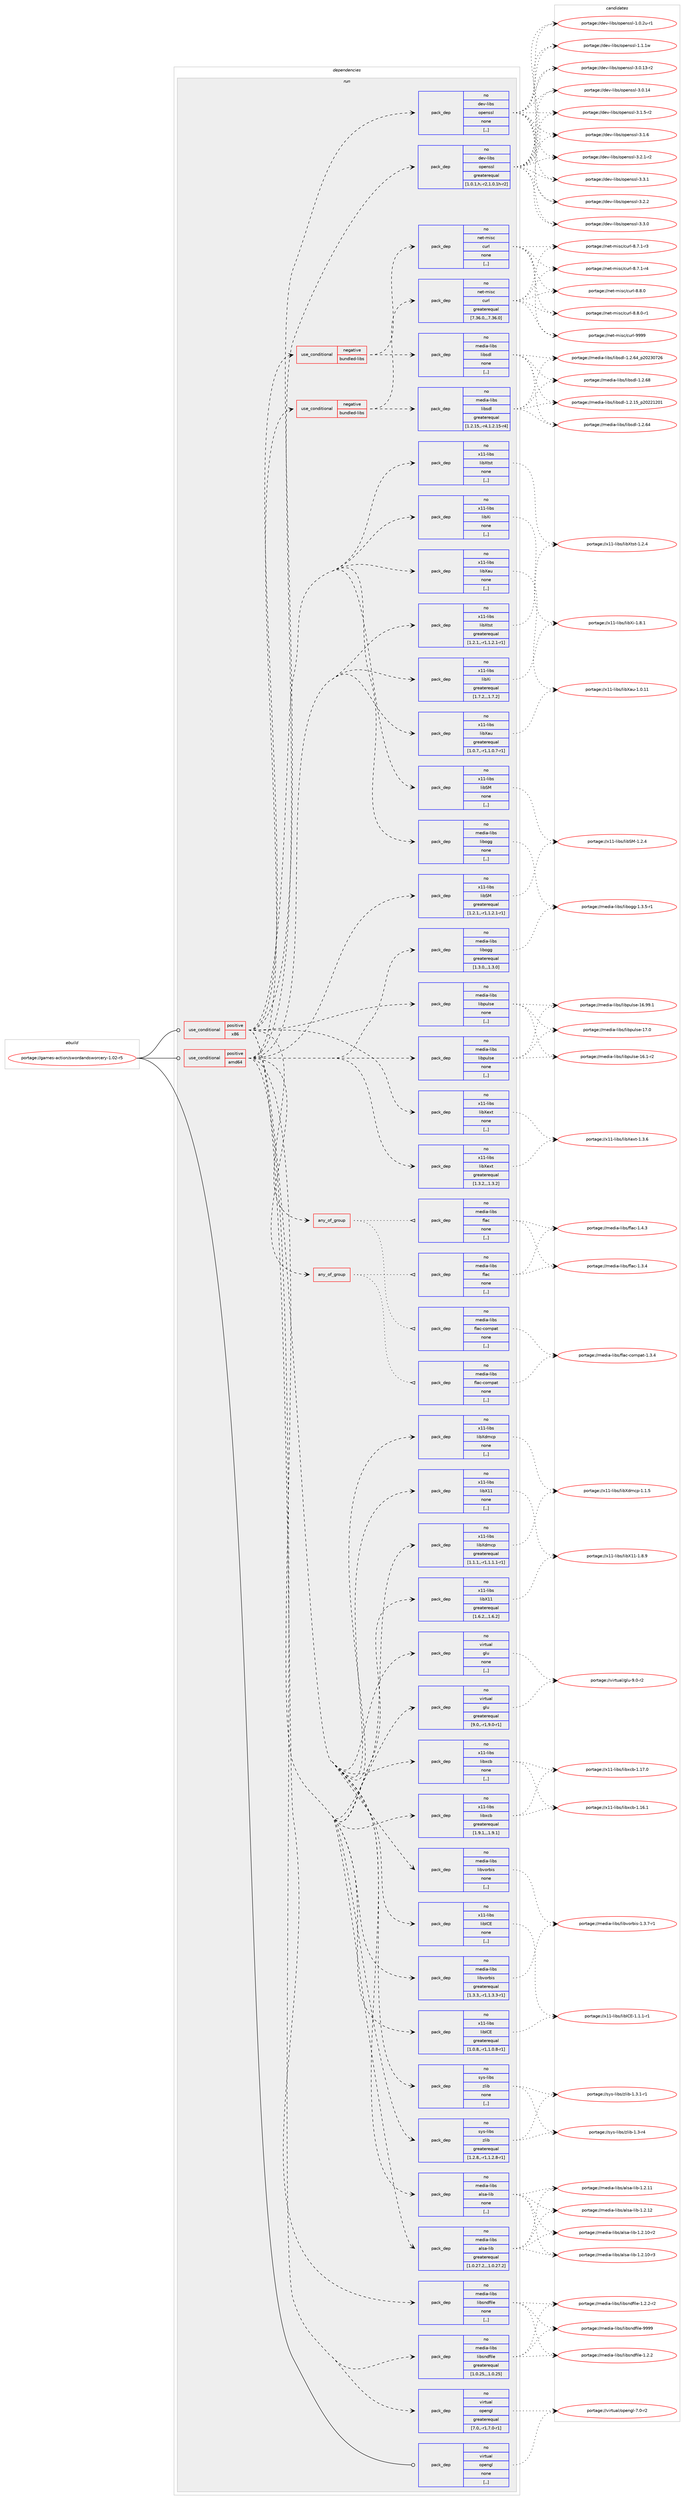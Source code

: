 digraph prolog {

# *************
# Graph options
# *************

newrank=true;
concentrate=true;
compound=true;
graph [rankdir=LR,fontname=Helvetica,fontsize=10,ranksep=1.5];#, ranksep=2.5, nodesep=0.2];
edge  [arrowhead=vee];
node  [fontname=Helvetica,fontsize=10];

# **********
# The ebuild
# **********

subgraph cluster_leftcol {
color=gray;
rank=same;
label=<<i>ebuild</i>>;
id [label="portage://games-action/swordandsworcery-1.02-r5", color=red, width=4, href="../games-action/swordandsworcery-1.02-r5.svg"];
}

# ****************
# The dependencies
# ****************

subgraph cluster_midcol {
color=gray;
label=<<i>dependencies</i>>;
subgraph cluster_compile {
fillcolor="#eeeeee";
style=filled;
label=<<i>compile</i>>;
}
subgraph cluster_compileandrun {
fillcolor="#eeeeee";
style=filled;
label=<<i>compile and run</i>>;
}
subgraph cluster_run {
fillcolor="#eeeeee";
style=filled;
label=<<i>run</i>>;
subgraph cond61431 {
dependency219790 [label=<<TABLE BORDER="0" CELLBORDER="1" CELLSPACING="0" CELLPADDING="4"><TR><TD ROWSPAN="3" CELLPADDING="10">use_conditional</TD></TR><TR><TD>positive</TD></TR><TR><TD>amd64</TD></TR></TABLE>>, shape=none, color=red];
subgraph pack156901 {
dependency219791 [label=<<TABLE BORDER="0" CELLBORDER="1" CELLSPACING="0" CELLPADDING="4" WIDTH="220"><TR><TD ROWSPAN="6" CELLPADDING="30">pack_dep</TD></TR><TR><TD WIDTH="110">no</TD></TR><TR><TD>dev-libs</TD></TR><TR><TD>openssl</TD></TR><TR><TD>greaterequal</TD></TR><TR><TD>[1.0.1,h,-r2,1.0.1h-r2]</TD></TR></TABLE>>, shape=none, color=blue];
}
dependency219790:e -> dependency219791:w [weight=20,style="dashed",arrowhead="vee"];
subgraph pack156902 {
dependency219792 [label=<<TABLE BORDER="0" CELLBORDER="1" CELLSPACING="0" CELLPADDING="4" WIDTH="220"><TR><TD ROWSPAN="6" CELLPADDING="30">pack_dep</TD></TR><TR><TD WIDTH="110">no</TD></TR><TR><TD>sys-libs</TD></TR><TR><TD>zlib</TD></TR><TR><TD>greaterequal</TD></TR><TR><TD>[1.2.8,,-r1,1.2.8-r1]</TD></TR></TABLE>>, shape=none, color=blue];
}
dependency219790:e -> dependency219792:w [weight=20,style="dashed",arrowhead="vee"];
subgraph pack156903 {
dependency219793 [label=<<TABLE BORDER="0" CELLBORDER="1" CELLSPACING="0" CELLPADDING="4" WIDTH="220"><TR><TD ROWSPAN="6" CELLPADDING="30">pack_dep</TD></TR><TR><TD WIDTH="110">no</TD></TR><TR><TD>virtual</TD></TR><TR><TD>glu</TD></TR><TR><TD>greaterequal</TD></TR><TR><TD>[9.0,,-r1,9.0-r1]</TD></TR></TABLE>>, shape=none, color=blue];
}
dependency219790:e -> dependency219793:w [weight=20,style="dashed",arrowhead="vee"];
subgraph pack156904 {
dependency219794 [label=<<TABLE BORDER="0" CELLBORDER="1" CELLSPACING="0" CELLPADDING="4" WIDTH="220"><TR><TD ROWSPAN="6" CELLPADDING="30">pack_dep</TD></TR><TR><TD WIDTH="110">no</TD></TR><TR><TD>virtual</TD></TR><TR><TD>opengl</TD></TR><TR><TD>greaterequal</TD></TR><TR><TD>[7.0,,-r1,7.0-r1]</TD></TR></TABLE>>, shape=none, color=blue];
}
dependency219790:e -> dependency219794:w [weight=20,style="dashed",arrowhead="vee"];
subgraph pack156905 {
dependency219795 [label=<<TABLE BORDER="0" CELLBORDER="1" CELLSPACING="0" CELLPADDING="4" WIDTH="220"><TR><TD ROWSPAN="6" CELLPADDING="30">pack_dep</TD></TR><TR><TD WIDTH="110">no</TD></TR><TR><TD>media-libs</TD></TR><TR><TD>alsa-lib</TD></TR><TR><TD>greaterequal</TD></TR><TR><TD>[1.0.27.2,,,1.0.27.2]</TD></TR></TABLE>>, shape=none, color=blue];
}
dependency219790:e -> dependency219795:w [weight=20,style="dashed",arrowhead="vee"];
subgraph any1306 {
dependency219796 [label=<<TABLE BORDER="0" CELLBORDER="1" CELLSPACING="0" CELLPADDING="4"><TR><TD CELLPADDING="10">any_of_group</TD></TR></TABLE>>, shape=none, color=red];subgraph pack156906 {
dependency219797 [label=<<TABLE BORDER="0" CELLBORDER="1" CELLSPACING="0" CELLPADDING="4" WIDTH="220"><TR><TD ROWSPAN="6" CELLPADDING="30">pack_dep</TD></TR><TR><TD WIDTH="110">no</TD></TR><TR><TD>media-libs</TD></TR><TR><TD>flac</TD></TR><TR><TD>none</TD></TR><TR><TD>[,,]</TD></TR></TABLE>>, shape=none, color=blue];
}
dependency219796:e -> dependency219797:w [weight=20,style="dotted",arrowhead="oinv"];
subgraph pack156907 {
dependency219798 [label=<<TABLE BORDER="0" CELLBORDER="1" CELLSPACING="0" CELLPADDING="4" WIDTH="220"><TR><TD ROWSPAN="6" CELLPADDING="30">pack_dep</TD></TR><TR><TD WIDTH="110">no</TD></TR><TR><TD>media-libs</TD></TR><TR><TD>flac-compat</TD></TR><TR><TD>none</TD></TR><TR><TD>[,,]</TD></TR></TABLE>>, shape=none, color=blue];
}
dependency219796:e -> dependency219798:w [weight=20,style="dotted",arrowhead="oinv"];
}
dependency219790:e -> dependency219796:w [weight=20,style="dashed",arrowhead="vee"];
subgraph pack156908 {
dependency219799 [label=<<TABLE BORDER="0" CELLBORDER="1" CELLSPACING="0" CELLPADDING="4" WIDTH="220"><TR><TD ROWSPAN="6" CELLPADDING="30">pack_dep</TD></TR><TR><TD WIDTH="110">no</TD></TR><TR><TD>media-libs</TD></TR><TR><TD>libogg</TD></TR><TR><TD>greaterequal</TD></TR><TR><TD>[1.3.0,,,1.3.0]</TD></TR></TABLE>>, shape=none, color=blue];
}
dependency219790:e -> dependency219799:w [weight=20,style="dashed",arrowhead="vee"];
subgraph pack156909 {
dependency219800 [label=<<TABLE BORDER="0" CELLBORDER="1" CELLSPACING="0" CELLPADDING="4" WIDTH="220"><TR><TD ROWSPAN="6" CELLPADDING="30">pack_dep</TD></TR><TR><TD WIDTH="110">no</TD></TR><TR><TD>media-libs</TD></TR><TR><TD>libpulse</TD></TR><TR><TD>none</TD></TR><TR><TD>[,,]</TD></TR></TABLE>>, shape=none, color=blue];
}
dependency219790:e -> dependency219800:w [weight=20,style="dashed",arrowhead="vee"];
subgraph pack156910 {
dependency219801 [label=<<TABLE BORDER="0" CELLBORDER="1" CELLSPACING="0" CELLPADDING="4" WIDTH="220"><TR><TD ROWSPAN="6" CELLPADDING="30">pack_dep</TD></TR><TR><TD WIDTH="110">no</TD></TR><TR><TD>media-libs</TD></TR><TR><TD>libsndfile</TD></TR><TR><TD>greaterequal</TD></TR><TR><TD>[1.0.25,,,1.0.25]</TD></TR></TABLE>>, shape=none, color=blue];
}
dependency219790:e -> dependency219801:w [weight=20,style="dashed",arrowhead="vee"];
subgraph pack156911 {
dependency219802 [label=<<TABLE BORDER="0" CELLBORDER="1" CELLSPACING="0" CELLPADDING="4" WIDTH="220"><TR><TD ROWSPAN="6" CELLPADDING="30">pack_dep</TD></TR><TR><TD WIDTH="110">no</TD></TR><TR><TD>media-libs</TD></TR><TR><TD>libvorbis</TD></TR><TR><TD>greaterequal</TD></TR><TR><TD>[1.3.3,,-r1,1.3.3-r1]</TD></TR></TABLE>>, shape=none, color=blue];
}
dependency219790:e -> dependency219802:w [weight=20,style="dashed",arrowhead="vee"];
subgraph pack156912 {
dependency219803 [label=<<TABLE BORDER="0" CELLBORDER="1" CELLSPACING="0" CELLPADDING="4" WIDTH="220"><TR><TD ROWSPAN="6" CELLPADDING="30">pack_dep</TD></TR><TR><TD WIDTH="110">no</TD></TR><TR><TD>x11-libs</TD></TR><TR><TD>libICE</TD></TR><TR><TD>greaterequal</TD></TR><TR><TD>[1.0.8,,-r1,1.0.8-r1]</TD></TR></TABLE>>, shape=none, color=blue];
}
dependency219790:e -> dependency219803:w [weight=20,style="dashed",arrowhead="vee"];
subgraph pack156913 {
dependency219804 [label=<<TABLE BORDER="0" CELLBORDER="1" CELLSPACING="0" CELLPADDING="4" WIDTH="220"><TR><TD ROWSPAN="6" CELLPADDING="30">pack_dep</TD></TR><TR><TD WIDTH="110">no</TD></TR><TR><TD>x11-libs</TD></TR><TR><TD>libSM</TD></TR><TR><TD>greaterequal</TD></TR><TR><TD>[1.2.1,,-r1,1.2.1-r1]</TD></TR></TABLE>>, shape=none, color=blue];
}
dependency219790:e -> dependency219804:w [weight=20,style="dashed",arrowhead="vee"];
subgraph pack156914 {
dependency219805 [label=<<TABLE BORDER="0" CELLBORDER="1" CELLSPACING="0" CELLPADDING="4" WIDTH="220"><TR><TD ROWSPAN="6" CELLPADDING="30">pack_dep</TD></TR><TR><TD WIDTH="110">no</TD></TR><TR><TD>x11-libs</TD></TR><TR><TD>libX11</TD></TR><TR><TD>greaterequal</TD></TR><TR><TD>[1.6.2,,,1.6.2]</TD></TR></TABLE>>, shape=none, color=blue];
}
dependency219790:e -> dependency219805:w [weight=20,style="dashed",arrowhead="vee"];
subgraph pack156915 {
dependency219806 [label=<<TABLE BORDER="0" CELLBORDER="1" CELLSPACING="0" CELLPADDING="4" WIDTH="220"><TR><TD ROWSPAN="6" CELLPADDING="30">pack_dep</TD></TR><TR><TD WIDTH="110">no</TD></TR><TR><TD>x11-libs</TD></TR><TR><TD>libXau</TD></TR><TR><TD>greaterequal</TD></TR><TR><TD>[1.0.7,,-r1,1.0.7-r1]</TD></TR></TABLE>>, shape=none, color=blue];
}
dependency219790:e -> dependency219806:w [weight=20,style="dashed",arrowhead="vee"];
subgraph pack156916 {
dependency219807 [label=<<TABLE BORDER="0" CELLBORDER="1" CELLSPACING="0" CELLPADDING="4" WIDTH="220"><TR><TD ROWSPAN="6" CELLPADDING="30">pack_dep</TD></TR><TR><TD WIDTH="110">no</TD></TR><TR><TD>x11-libs</TD></TR><TR><TD>libxcb</TD></TR><TR><TD>greaterequal</TD></TR><TR><TD>[1.9.1,,,1.9.1]</TD></TR></TABLE>>, shape=none, color=blue];
}
dependency219790:e -> dependency219807:w [weight=20,style="dashed",arrowhead="vee"];
subgraph pack156917 {
dependency219808 [label=<<TABLE BORDER="0" CELLBORDER="1" CELLSPACING="0" CELLPADDING="4" WIDTH="220"><TR><TD ROWSPAN="6" CELLPADDING="30">pack_dep</TD></TR><TR><TD WIDTH="110">no</TD></TR><TR><TD>x11-libs</TD></TR><TR><TD>libXdmcp</TD></TR><TR><TD>greaterequal</TD></TR><TR><TD>[1.1.1,,-r1,1.1.1-r1]</TD></TR></TABLE>>, shape=none, color=blue];
}
dependency219790:e -> dependency219808:w [weight=20,style="dashed",arrowhead="vee"];
subgraph pack156918 {
dependency219809 [label=<<TABLE BORDER="0" CELLBORDER="1" CELLSPACING="0" CELLPADDING="4" WIDTH="220"><TR><TD ROWSPAN="6" CELLPADDING="30">pack_dep</TD></TR><TR><TD WIDTH="110">no</TD></TR><TR><TD>x11-libs</TD></TR><TR><TD>libXext</TD></TR><TR><TD>greaterequal</TD></TR><TR><TD>[1.3.2,,,1.3.2]</TD></TR></TABLE>>, shape=none, color=blue];
}
dependency219790:e -> dependency219809:w [weight=20,style="dashed",arrowhead="vee"];
subgraph pack156919 {
dependency219810 [label=<<TABLE BORDER="0" CELLBORDER="1" CELLSPACING="0" CELLPADDING="4" WIDTH="220"><TR><TD ROWSPAN="6" CELLPADDING="30">pack_dep</TD></TR><TR><TD WIDTH="110">no</TD></TR><TR><TD>x11-libs</TD></TR><TR><TD>libXi</TD></TR><TR><TD>greaterequal</TD></TR><TR><TD>[1.7.2,,,1.7.2]</TD></TR></TABLE>>, shape=none, color=blue];
}
dependency219790:e -> dependency219810:w [weight=20,style="dashed",arrowhead="vee"];
subgraph pack156920 {
dependency219811 [label=<<TABLE BORDER="0" CELLBORDER="1" CELLSPACING="0" CELLPADDING="4" WIDTH="220"><TR><TD ROWSPAN="6" CELLPADDING="30">pack_dep</TD></TR><TR><TD WIDTH="110">no</TD></TR><TR><TD>x11-libs</TD></TR><TR><TD>libXtst</TD></TR><TR><TD>greaterequal</TD></TR><TR><TD>[1.2.1,,-r1,1.2.1-r1]</TD></TR></TABLE>>, shape=none, color=blue];
}
dependency219790:e -> dependency219811:w [weight=20,style="dashed",arrowhead="vee"];
subgraph cond61432 {
dependency219812 [label=<<TABLE BORDER="0" CELLBORDER="1" CELLSPACING="0" CELLPADDING="4"><TR><TD ROWSPAN="3" CELLPADDING="10">use_conditional</TD></TR><TR><TD>negative</TD></TR><TR><TD>bundled-libs</TD></TR></TABLE>>, shape=none, color=red];
subgraph pack156921 {
dependency219813 [label=<<TABLE BORDER="0" CELLBORDER="1" CELLSPACING="0" CELLPADDING="4" WIDTH="220"><TR><TD ROWSPAN="6" CELLPADDING="30">pack_dep</TD></TR><TR><TD WIDTH="110">no</TD></TR><TR><TD>media-libs</TD></TR><TR><TD>libsdl</TD></TR><TR><TD>greaterequal</TD></TR><TR><TD>[1.2.15,,-r4,1.2.15-r4]</TD></TR></TABLE>>, shape=none, color=blue];
}
dependency219812:e -> dependency219813:w [weight=20,style="dashed",arrowhead="vee"];
subgraph pack156922 {
dependency219814 [label=<<TABLE BORDER="0" CELLBORDER="1" CELLSPACING="0" CELLPADDING="4" WIDTH="220"><TR><TD ROWSPAN="6" CELLPADDING="30">pack_dep</TD></TR><TR><TD WIDTH="110">no</TD></TR><TR><TD>net-misc</TD></TR><TR><TD>curl</TD></TR><TR><TD>greaterequal</TD></TR><TR><TD>[7.36.0,,,7.36.0]</TD></TR></TABLE>>, shape=none, color=blue];
}
dependency219812:e -> dependency219814:w [weight=20,style="dashed",arrowhead="vee"];
}
dependency219790:e -> dependency219812:w [weight=20,style="dashed",arrowhead="vee"];
}
id:e -> dependency219790:w [weight=20,style="solid",arrowhead="odot"];
subgraph cond61433 {
dependency219815 [label=<<TABLE BORDER="0" CELLBORDER="1" CELLSPACING="0" CELLPADDING="4"><TR><TD ROWSPAN="3" CELLPADDING="10">use_conditional</TD></TR><TR><TD>positive</TD></TR><TR><TD>x86</TD></TR></TABLE>>, shape=none, color=red];
subgraph pack156923 {
dependency219816 [label=<<TABLE BORDER="0" CELLBORDER="1" CELLSPACING="0" CELLPADDING="4" WIDTH="220"><TR><TD ROWSPAN="6" CELLPADDING="30">pack_dep</TD></TR><TR><TD WIDTH="110">no</TD></TR><TR><TD>dev-libs</TD></TR><TR><TD>openssl</TD></TR><TR><TD>none</TD></TR><TR><TD>[,,]</TD></TR></TABLE>>, shape=none, color=blue];
}
dependency219815:e -> dependency219816:w [weight=20,style="dashed",arrowhead="vee"];
subgraph pack156924 {
dependency219817 [label=<<TABLE BORDER="0" CELLBORDER="1" CELLSPACING="0" CELLPADDING="4" WIDTH="220"><TR><TD ROWSPAN="6" CELLPADDING="30">pack_dep</TD></TR><TR><TD WIDTH="110">no</TD></TR><TR><TD>media-libs</TD></TR><TR><TD>alsa-lib</TD></TR><TR><TD>none</TD></TR><TR><TD>[,,]</TD></TR></TABLE>>, shape=none, color=blue];
}
dependency219815:e -> dependency219817:w [weight=20,style="dashed",arrowhead="vee"];
subgraph any1307 {
dependency219818 [label=<<TABLE BORDER="0" CELLBORDER="1" CELLSPACING="0" CELLPADDING="4"><TR><TD CELLPADDING="10">any_of_group</TD></TR></TABLE>>, shape=none, color=red];subgraph pack156925 {
dependency219819 [label=<<TABLE BORDER="0" CELLBORDER="1" CELLSPACING="0" CELLPADDING="4" WIDTH="220"><TR><TD ROWSPAN="6" CELLPADDING="30">pack_dep</TD></TR><TR><TD WIDTH="110">no</TD></TR><TR><TD>media-libs</TD></TR><TR><TD>flac</TD></TR><TR><TD>none</TD></TR><TR><TD>[,,]</TD></TR></TABLE>>, shape=none, color=blue];
}
dependency219818:e -> dependency219819:w [weight=20,style="dotted",arrowhead="oinv"];
subgraph pack156926 {
dependency219820 [label=<<TABLE BORDER="0" CELLBORDER="1" CELLSPACING="0" CELLPADDING="4" WIDTH="220"><TR><TD ROWSPAN="6" CELLPADDING="30">pack_dep</TD></TR><TR><TD WIDTH="110">no</TD></TR><TR><TD>media-libs</TD></TR><TR><TD>flac-compat</TD></TR><TR><TD>none</TD></TR><TR><TD>[,,]</TD></TR></TABLE>>, shape=none, color=blue];
}
dependency219818:e -> dependency219820:w [weight=20,style="dotted",arrowhead="oinv"];
}
dependency219815:e -> dependency219818:w [weight=20,style="dashed",arrowhead="vee"];
subgraph pack156927 {
dependency219821 [label=<<TABLE BORDER="0" CELLBORDER="1" CELLSPACING="0" CELLPADDING="4" WIDTH="220"><TR><TD ROWSPAN="6" CELLPADDING="30">pack_dep</TD></TR><TR><TD WIDTH="110">no</TD></TR><TR><TD>media-libs</TD></TR><TR><TD>libogg</TD></TR><TR><TD>none</TD></TR><TR><TD>[,,]</TD></TR></TABLE>>, shape=none, color=blue];
}
dependency219815:e -> dependency219821:w [weight=20,style="dashed",arrowhead="vee"];
subgraph pack156928 {
dependency219822 [label=<<TABLE BORDER="0" CELLBORDER="1" CELLSPACING="0" CELLPADDING="4" WIDTH="220"><TR><TD ROWSPAN="6" CELLPADDING="30">pack_dep</TD></TR><TR><TD WIDTH="110">no</TD></TR><TR><TD>media-libs</TD></TR><TR><TD>libpulse</TD></TR><TR><TD>none</TD></TR><TR><TD>[,,]</TD></TR></TABLE>>, shape=none, color=blue];
}
dependency219815:e -> dependency219822:w [weight=20,style="dashed",arrowhead="vee"];
subgraph pack156929 {
dependency219823 [label=<<TABLE BORDER="0" CELLBORDER="1" CELLSPACING="0" CELLPADDING="4" WIDTH="220"><TR><TD ROWSPAN="6" CELLPADDING="30">pack_dep</TD></TR><TR><TD WIDTH="110">no</TD></TR><TR><TD>media-libs</TD></TR><TR><TD>libsndfile</TD></TR><TR><TD>none</TD></TR><TR><TD>[,,]</TD></TR></TABLE>>, shape=none, color=blue];
}
dependency219815:e -> dependency219823:w [weight=20,style="dashed",arrowhead="vee"];
subgraph pack156930 {
dependency219824 [label=<<TABLE BORDER="0" CELLBORDER="1" CELLSPACING="0" CELLPADDING="4" WIDTH="220"><TR><TD ROWSPAN="6" CELLPADDING="30">pack_dep</TD></TR><TR><TD WIDTH="110">no</TD></TR><TR><TD>media-libs</TD></TR><TR><TD>libvorbis</TD></TR><TR><TD>none</TD></TR><TR><TD>[,,]</TD></TR></TABLE>>, shape=none, color=blue];
}
dependency219815:e -> dependency219824:w [weight=20,style="dashed",arrowhead="vee"];
subgraph pack156931 {
dependency219825 [label=<<TABLE BORDER="0" CELLBORDER="1" CELLSPACING="0" CELLPADDING="4" WIDTH="220"><TR><TD ROWSPAN="6" CELLPADDING="30">pack_dep</TD></TR><TR><TD WIDTH="110">no</TD></TR><TR><TD>sys-libs</TD></TR><TR><TD>zlib</TD></TR><TR><TD>none</TD></TR><TR><TD>[,,]</TD></TR></TABLE>>, shape=none, color=blue];
}
dependency219815:e -> dependency219825:w [weight=20,style="dashed",arrowhead="vee"];
subgraph pack156932 {
dependency219826 [label=<<TABLE BORDER="0" CELLBORDER="1" CELLSPACING="0" CELLPADDING="4" WIDTH="220"><TR><TD ROWSPAN="6" CELLPADDING="30">pack_dep</TD></TR><TR><TD WIDTH="110">no</TD></TR><TR><TD>virtual</TD></TR><TR><TD>glu</TD></TR><TR><TD>none</TD></TR><TR><TD>[,,]</TD></TR></TABLE>>, shape=none, color=blue];
}
dependency219815:e -> dependency219826:w [weight=20,style="dashed",arrowhead="vee"];
subgraph pack156933 {
dependency219827 [label=<<TABLE BORDER="0" CELLBORDER="1" CELLSPACING="0" CELLPADDING="4" WIDTH="220"><TR><TD ROWSPAN="6" CELLPADDING="30">pack_dep</TD></TR><TR><TD WIDTH="110">no</TD></TR><TR><TD>x11-libs</TD></TR><TR><TD>libICE</TD></TR><TR><TD>none</TD></TR><TR><TD>[,,]</TD></TR></TABLE>>, shape=none, color=blue];
}
dependency219815:e -> dependency219827:w [weight=20,style="dashed",arrowhead="vee"];
subgraph pack156934 {
dependency219828 [label=<<TABLE BORDER="0" CELLBORDER="1" CELLSPACING="0" CELLPADDING="4" WIDTH="220"><TR><TD ROWSPAN="6" CELLPADDING="30">pack_dep</TD></TR><TR><TD WIDTH="110">no</TD></TR><TR><TD>x11-libs</TD></TR><TR><TD>libSM</TD></TR><TR><TD>none</TD></TR><TR><TD>[,,]</TD></TR></TABLE>>, shape=none, color=blue];
}
dependency219815:e -> dependency219828:w [weight=20,style="dashed",arrowhead="vee"];
subgraph pack156935 {
dependency219829 [label=<<TABLE BORDER="0" CELLBORDER="1" CELLSPACING="0" CELLPADDING="4" WIDTH="220"><TR><TD ROWSPAN="6" CELLPADDING="30">pack_dep</TD></TR><TR><TD WIDTH="110">no</TD></TR><TR><TD>x11-libs</TD></TR><TR><TD>libX11</TD></TR><TR><TD>none</TD></TR><TR><TD>[,,]</TD></TR></TABLE>>, shape=none, color=blue];
}
dependency219815:e -> dependency219829:w [weight=20,style="dashed",arrowhead="vee"];
subgraph pack156936 {
dependency219830 [label=<<TABLE BORDER="0" CELLBORDER="1" CELLSPACING="0" CELLPADDING="4" WIDTH="220"><TR><TD ROWSPAN="6" CELLPADDING="30">pack_dep</TD></TR><TR><TD WIDTH="110">no</TD></TR><TR><TD>x11-libs</TD></TR><TR><TD>libXau</TD></TR><TR><TD>none</TD></TR><TR><TD>[,,]</TD></TR></TABLE>>, shape=none, color=blue];
}
dependency219815:e -> dependency219830:w [weight=20,style="dashed",arrowhead="vee"];
subgraph pack156937 {
dependency219831 [label=<<TABLE BORDER="0" CELLBORDER="1" CELLSPACING="0" CELLPADDING="4" WIDTH="220"><TR><TD ROWSPAN="6" CELLPADDING="30">pack_dep</TD></TR><TR><TD WIDTH="110">no</TD></TR><TR><TD>x11-libs</TD></TR><TR><TD>libxcb</TD></TR><TR><TD>none</TD></TR><TR><TD>[,,]</TD></TR></TABLE>>, shape=none, color=blue];
}
dependency219815:e -> dependency219831:w [weight=20,style="dashed",arrowhead="vee"];
subgraph pack156938 {
dependency219832 [label=<<TABLE BORDER="0" CELLBORDER="1" CELLSPACING="0" CELLPADDING="4" WIDTH="220"><TR><TD ROWSPAN="6" CELLPADDING="30">pack_dep</TD></TR><TR><TD WIDTH="110">no</TD></TR><TR><TD>x11-libs</TD></TR><TR><TD>libXdmcp</TD></TR><TR><TD>none</TD></TR><TR><TD>[,,]</TD></TR></TABLE>>, shape=none, color=blue];
}
dependency219815:e -> dependency219832:w [weight=20,style="dashed",arrowhead="vee"];
subgraph pack156939 {
dependency219833 [label=<<TABLE BORDER="0" CELLBORDER="1" CELLSPACING="0" CELLPADDING="4" WIDTH="220"><TR><TD ROWSPAN="6" CELLPADDING="30">pack_dep</TD></TR><TR><TD WIDTH="110">no</TD></TR><TR><TD>x11-libs</TD></TR><TR><TD>libXext</TD></TR><TR><TD>none</TD></TR><TR><TD>[,,]</TD></TR></TABLE>>, shape=none, color=blue];
}
dependency219815:e -> dependency219833:w [weight=20,style="dashed",arrowhead="vee"];
subgraph pack156940 {
dependency219834 [label=<<TABLE BORDER="0" CELLBORDER="1" CELLSPACING="0" CELLPADDING="4" WIDTH="220"><TR><TD ROWSPAN="6" CELLPADDING="30">pack_dep</TD></TR><TR><TD WIDTH="110">no</TD></TR><TR><TD>x11-libs</TD></TR><TR><TD>libXi</TD></TR><TR><TD>none</TD></TR><TR><TD>[,,]</TD></TR></TABLE>>, shape=none, color=blue];
}
dependency219815:e -> dependency219834:w [weight=20,style="dashed",arrowhead="vee"];
subgraph pack156941 {
dependency219835 [label=<<TABLE BORDER="0" CELLBORDER="1" CELLSPACING="0" CELLPADDING="4" WIDTH="220"><TR><TD ROWSPAN="6" CELLPADDING="30">pack_dep</TD></TR><TR><TD WIDTH="110">no</TD></TR><TR><TD>x11-libs</TD></TR><TR><TD>libXtst</TD></TR><TR><TD>none</TD></TR><TR><TD>[,,]</TD></TR></TABLE>>, shape=none, color=blue];
}
dependency219815:e -> dependency219835:w [weight=20,style="dashed",arrowhead="vee"];
subgraph cond61434 {
dependency219836 [label=<<TABLE BORDER="0" CELLBORDER="1" CELLSPACING="0" CELLPADDING="4"><TR><TD ROWSPAN="3" CELLPADDING="10">use_conditional</TD></TR><TR><TD>negative</TD></TR><TR><TD>bundled-libs</TD></TR></TABLE>>, shape=none, color=red];
subgraph pack156942 {
dependency219837 [label=<<TABLE BORDER="0" CELLBORDER="1" CELLSPACING="0" CELLPADDING="4" WIDTH="220"><TR><TD ROWSPAN="6" CELLPADDING="30">pack_dep</TD></TR><TR><TD WIDTH="110">no</TD></TR><TR><TD>media-libs</TD></TR><TR><TD>libsdl</TD></TR><TR><TD>none</TD></TR><TR><TD>[,,]</TD></TR></TABLE>>, shape=none, color=blue];
}
dependency219836:e -> dependency219837:w [weight=20,style="dashed",arrowhead="vee"];
subgraph pack156943 {
dependency219838 [label=<<TABLE BORDER="0" CELLBORDER="1" CELLSPACING="0" CELLPADDING="4" WIDTH="220"><TR><TD ROWSPAN="6" CELLPADDING="30">pack_dep</TD></TR><TR><TD WIDTH="110">no</TD></TR><TR><TD>net-misc</TD></TR><TR><TD>curl</TD></TR><TR><TD>none</TD></TR><TR><TD>[,,]</TD></TR></TABLE>>, shape=none, color=blue];
}
dependency219836:e -> dependency219838:w [weight=20,style="dashed",arrowhead="vee"];
}
dependency219815:e -> dependency219836:w [weight=20,style="dashed",arrowhead="vee"];
}
id:e -> dependency219815:w [weight=20,style="solid",arrowhead="odot"];
subgraph pack156944 {
dependency219839 [label=<<TABLE BORDER="0" CELLBORDER="1" CELLSPACING="0" CELLPADDING="4" WIDTH="220"><TR><TD ROWSPAN="6" CELLPADDING="30">pack_dep</TD></TR><TR><TD WIDTH="110">no</TD></TR><TR><TD>virtual</TD></TR><TR><TD>opengl</TD></TR><TR><TD>none</TD></TR><TR><TD>[,,]</TD></TR></TABLE>>, shape=none, color=blue];
}
id:e -> dependency219839:w [weight=20,style="solid",arrowhead="odot"];
}
}

# **************
# The candidates
# **************

subgraph cluster_choices {
rank=same;
color=gray;
label=<<i>candidates</i>>;

subgraph choice156901 {
color=black;
nodesep=1;
choice1001011184510810598115471111121011101151151084549464846501174511449 [label="portage://dev-libs/openssl-1.0.2u-r1", color=red, width=4,href="../dev-libs/openssl-1.0.2u-r1.svg"];
choice100101118451081059811547111112101110115115108454946494649119 [label="portage://dev-libs/openssl-1.1.1w", color=red, width=4,href="../dev-libs/openssl-1.1.1w.svg"];
choice100101118451081059811547111112101110115115108455146484649514511450 [label="portage://dev-libs/openssl-3.0.13-r2", color=red, width=4,href="../dev-libs/openssl-3.0.13-r2.svg"];
choice10010111845108105981154711111210111011511510845514648464952 [label="portage://dev-libs/openssl-3.0.14", color=red, width=4,href="../dev-libs/openssl-3.0.14.svg"];
choice1001011184510810598115471111121011101151151084551464946534511450 [label="portage://dev-libs/openssl-3.1.5-r2", color=red, width=4,href="../dev-libs/openssl-3.1.5-r2.svg"];
choice100101118451081059811547111112101110115115108455146494654 [label="portage://dev-libs/openssl-3.1.6", color=red, width=4,href="../dev-libs/openssl-3.1.6.svg"];
choice1001011184510810598115471111121011101151151084551465046494511450 [label="portage://dev-libs/openssl-3.2.1-r2", color=red, width=4,href="../dev-libs/openssl-3.2.1-r2.svg"];
choice100101118451081059811547111112101110115115108455146504650 [label="portage://dev-libs/openssl-3.2.2", color=red, width=4,href="../dev-libs/openssl-3.2.2.svg"];
choice100101118451081059811547111112101110115115108455146514648 [label="portage://dev-libs/openssl-3.3.0", color=red, width=4,href="../dev-libs/openssl-3.3.0.svg"];
choice100101118451081059811547111112101110115115108455146514649 [label="portage://dev-libs/openssl-3.3.1", color=red, width=4,href="../dev-libs/openssl-3.3.1.svg"];
dependency219791:e -> choice1001011184510810598115471111121011101151151084549464846501174511449:w [style=dotted,weight="100"];
dependency219791:e -> choice100101118451081059811547111112101110115115108454946494649119:w [style=dotted,weight="100"];
dependency219791:e -> choice100101118451081059811547111112101110115115108455146484649514511450:w [style=dotted,weight="100"];
dependency219791:e -> choice10010111845108105981154711111210111011511510845514648464952:w [style=dotted,weight="100"];
dependency219791:e -> choice1001011184510810598115471111121011101151151084551464946534511450:w [style=dotted,weight="100"];
dependency219791:e -> choice100101118451081059811547111112101110115115108455146494654:w [style=dotted,weight="100"];
dependency219791:e -> choice1001011184510810598115471111121011101151151084551465046494511450:w [style=dotted,weight="100"];
dependency219791:e -> choice100101118451081059811547111112101110115115108455146504650:w [style=dotted,weight="100"];
dependency219791:e -> choice100101118451081059811547111112101110115115108455146514648:w [style=dotted,weight="100"];
dependency219791:e -> choice100101118451081059811547111112101110115115108455146514649:w [style=dotted,weight="100"];
}
subgraph choice156902 {
color=black;
nodesep=1;
choice11512111545108105981154712210810598454946514511452 [label="portage://sys-libs/zlib-1.3-r4", color=red, width=4,href="../sys-libs/zlib-1.3-r4.svg"];
choice115121115451081059811547122108105984549465146494511449 [label="portage://sys-libs/zlib-1.3.1-r1", color=red, width=4,href="../sys-libs/zlib-1.3.1-r1.svg"];
dependency219792:e -> choice11512111545108105981154712210810598454946514511452:w [style=dotted,weight="100"];
dependency219792:e -> choice115121115451081059811547122108105984549465146494511449:w [style=dotted,weight="100"];
}
subgraph choice156903 {
color=black;
nodesep=1;
choice1181051141161179710847103108117455746484511450 [label="portage://virtual/glu-9.0-r2", color=red, width=4,href="../virtual/glu-9.0-r2.svg"];
dependency219793:e -> choice1181051141161179710847103108117455746484511450:w [style=dotted,weight="100"];
}
subgraph choice156904 {
color=black;
nodesep=1;
choice1181051141161179710847111112101110103108455546484511450 [label="portage://virtual/opengl-7.0-r2", color=red, width=4,href="../virtual/opengl-7.0-r2.svg"];
dependency219794:e -> choice1181051141161179710847111112101110103108455546484511450:w [style=dotted,weight="100"];
}
subgraph choice156905 {
color=black;
nodesep=1;
choice1091011001059745108105981154797108115974510810598454946504649484511450 [label="portage://media-libs/alsa-lib-1.2.10-r2", color=red, width=4,href="../media-libs/alsa-lib-1.2.10-r2.svg"];
choice1091011001059745108105981154797108115974510810598454946504649484511451 [label="portage://media-libs/alsa-lib-1.2.10-r3", color=red, width=4,href="../media-libs/alsa-lib-1.2.10-r3.svg"];
choice109101100105974510810598115479710811597451081059845494650464949 [label="portage://media-libs/alsa-lib-1.2.11", color=red, width=4,href="../media-libs/alsa-lib-1.2.11.svg"];
choice109101100105974510810598115479710811597451081059845494650464950 [label="portage://media-libs/alsa-lib-1.2.12", color=red, width=4,href="../media-libs/alsa-lib-1.2.12.svg"];
dependency219795:e -> choice1091011001059745108105981154797108115974510810598454946504649484511450:w [style=dotted,weight="100"];
dependency219795:e -> choice1091011001059745108105981154797108115974510810598454946504649484511451:w [style=dotted,weight="100"];
dependency219795:e -> choice109101100105974510810598115479710811597451081059845494650464949:w [style=dotted,weight="100"];
dependency219795:e -> choice109101100105974510810598115479710811597451081059845494650464950:w [style=dotted,weight="100"];
}
subgraph choice156906 {
color=black;
nodesep=1;
choice109101100105974510810598115471021089799454946514652 [label="portage://media-libs/flac-1.3.4", color=red, width=4,href="../media-libs/flac-1.3.4.svg"];
choice109101100105974510810598115471021089799454946524651 [label="portage://media-libs/flac-1.4.3", color=red, width=4,href="../media-libs/flac-1.4.3.svg"];
dependency219797:e -> choice109101100105974510810598115471021089799454946514652:w [style=dotted,weight="100"];
dependency219797:e -> choice109101100105974510810598115471021089799454946524651:w [style=dotted,weight="100"];
}
subgraph choice156907 {
color=black;
nodesep=1;
choice109101100105974510810598115471021089799459911110911297116454946514652 [label="portage://media-libs/flac-compat-1.3.4", color=red, width=4,href="../media-libs/flac-compat-1.3.4.svg"];
dependency219798:e -> choice109101100105974510810598115471021089799459911110911297116454946514652:w [style=dotted,weight="100"];
}
subgraph choice156908 {
color=black;
nodesep=1;
choice10910110010597451081059811547108105981111031034549465146534511449 [label="portage://media-libs/libogg-1.3.5-r1", color=red, width=4,href="../media-libs/libogg-1.3.5-r1.svg"];
dependency219799:e -> choice10910110010597451081059811547108105981111031034549465146534511449:w [style=dotted,weight="100"];
}
subgraph choice156909 {
color=black;
nodesep=1;
choice109101100105974510810598115471081059811211710811510145495446494511450 [label="portage://media-libs/libpulse-16.1-r2", color=red, width=4,href="../media-libs/libpulse-16.1-r2.svg"];
choice10910110010597451081059811547108105981121171081151014549544657574649 [label="portage://media-libs/libpulse-16.99.1", color=red, width=4,href="../media-libs/libpulse-16.99.1.svg"];
choice10910110010597451081059811547108105981121171081151014549554648 [label="portage://media-libs/libpulse-17.0", color=red, width=4,href="../media-libs/libpulse-17.0.svg"];
dependency219800:e -> choice109101100105974510810598115471081059811211710811510145495446494511450:w [style=dotted,weight="100"];
dependency219800:e -> choice10910110010597451081059811547108105981121171081151014549544657574649:w [style=dotted,weight="100"];
dependency219800:e -> choice10910110010597451081059811547108105981121171081151014549554648:w [style=dotted,weight="100"];
}
subgraph choice156910 {
color=black;
nodesep=1;
choice1091011001059745108105981154710810598115110100102105108101454946504650 [label="portage://media-libs/libsndfile-1.2.2", color=red, width=4,href="../media-libs/libsndfile-1.2.2.svg"];
choice10910110010597451081059811547108105981151101001021051081014549465046504511450 [label="portage://media-libs/libsndfile-1.2.2-r2", color=red, width=4,href="../media-libs/libsndfile-1.2.2-r2.svg"];
choice10910110010597451081059811547108105981151101001021051081014557575757 [label="portage://media-libs/libsndfile-9999", color=red, width=4,href="../media-libs/libsndfile-9999.svg"];
dependency219801:e -> choice1091011001059745108105981154710810598115110100102105108101454946504650:w [style=dotted,weight="100"];
dependency219801:e -> choice10910110010597451081059811547108105981151101001021051081014549465046504511450:w [style=dotted,weight="100"];
dependency219801:e -> choice10910110010597451081059811547108105981151101001021051081014557575757:w [style=dotted,weight="100"];
}
subgraph choice156911 {
color=black;
nodesep=1;
choice1091011001059745108105981154710810598118111114981051154549465146554511449 [label="portage://media-libs/libvorbis-1.3.7-r1", color=red, width=4,href="../media-libs/libvorbis-1.3.7-r1.svg"];
dependency219802:e -> choice1091011001059745108105981154710810598118111114981051154549465146554511449:w [style=dotted,weight="100"];
}
subgraph choice156912 {
color=black;
nodesep=1;
choice1204949451081059811547108105987367694549464946494511449 [label="portage://x11-libs/libICE-1.1.1-r1", color=red, width=4,href="../x11-libs/libICE-1.1.1-r1.svg"];
dependency219803:e -> choice1204949451081059811547108105987367694549464946494511449:w [style=dotted,weight="100"];
}
subgraph choice156913 {
color=black;
nodesep=1;
choice1204949451081059811547108105988377454946504652 [label="portage://x11-libs/libSM-1.2.4", color=red, width=4,href="../x11-libs/libSM-1.2.4.svg"];
dependency219804:e -> choice1204949451081059811547108105988377454946504652:w [style=dotted,weight="100"];
}
subgraph choice156914 {
color=black;
nodesep=1;
choice120494945108105981154710810598884949454946564657 [label="portage://x11-libs/libX11-1.8.9", color=red, width=4,href="../x11-libs/libX11-1.8.9.svg"];
dependency219805:e -> choice120494945108105981154710810598884949454946564657:w [style=dotted,weight="100"];
}
subgraph choice156915 {
color=black;
nodesep=1;
choice120494945108105981154710810598889711745494648464949 [label="portage://x11-libs/libXau-1.0.11", color=red, width=4,href="../x11-libs/libXau-1.0.11.svg"];
dependency219806:e -> choice120494945108105981154710810598889711745494648464949:w [style=dotted,weight="100"];
}
subgraph choice156916 {
color=black;
nodesep=1;
choice120494945108105981154710810598120999845494649544649 [label="portage://x11-libs/libxcb-1.16.1", color=red, width=4,href="../x11-libs/libxcb-1.16.1.svg"];
choice120494945108105981154710810598120999845494649554648 [label="portage://x11-libs/libxcb-1.17.0", color=red, width=4,href="../x11-libs/libxcb-1.17.0.svg"];
dependency219807:e -> choice120494945108105981154710810598120999845494649544649:w [style=dotted,weight="100"];
dependency219807:e -> choice120494945108105981154710810598120999845494649554648:w [style=dotted,weight="100"];
}
subgraph choice156917 {
color=black;
nodesep=1;
choice1204949451081059811547108105988810010999112454946494653 [label="portage://x11-libs/libXdmcp-1.1.5", color=red, width=4,href="../x11-libs/libXdmcp-1.1.5.svg"];
dependency219808:e -> choice1204949451081059811547108105988810010999112454946494653:w [style=dotted,weight="100"];
}
subgraph choice156918 {
color=black;
nodesep=1;
choice12049494510810598115471081059888101120116454946514654 [label="portage://x11-libs/libXext-1.3.6", color=red, width=4,href="../x11-libs/libXext-1.3.6.svg"];
dependency219809:e -> choice12049494510810598115471081059888101120116454946514654:w [style=dotted,weight="100"];
}
subgraph choice156919 {
color=black;
nodesep=1;
choice12049494510810598115471081059888105454946564649 [label="portage://x11-libs/libXi-1.8.1", color=red, width=4,href="../x11-libs/libXi-1.8.1.svg"];
dependency219810:e -> choice12049494510810598115471081059888105454946564649:w [style=dotted,weight="100"];
}
subgraph choice156920 {
color=black;
nodesep=1;
choice12049494510810598115471081059888116115116454946504652 [label="portage://x11-libs/libXtst-1.2.4", color=red, width=4,href="../x11-libs/libXtst-1.2.4.svg"];
dependency219811:e -> choice12049494510810598115471081059888116115116454946504652:w [style=dotted,weight="100"];
}
subgraph choice156921 {
color=black;
nodesep=1;
choice109101100105974510810598115471081059811510010845494650464953951125048505049504849 [label="portage://media-libs/libsdl-1.2.15_p20221201", color=red, width=4,href="../media-libs/libsdl-1.2.15_p20221201.svg"];
choice109101100105974510810598115471081059811510010845494650465452 [label="portage://media-libs/libsdl-1.2.64", color=red, width=4,href="../media-libs/libsdl-1.2.64.svg"];
choice109101100105974510810598115471081059811510010845494650465452951125048505148555054 [label="portage://media-libs/libsdl-1.2.64_p20230726", color=red, width=4,href="../media-libs/libsdl-1.2.64_p20230726.svg"];
choice109101100105974510810598115471081059811510010845494650465456 [label="portage://media-libs/libsdl-1.2.68", color=red, width=4,href="../media-libs/libsdl-1.2.68.svg"];
dependency219813:e -> choice109101100105974510810598115471081059811510010845494650464953951125048505049504849:w [style=dotted,weight="100"];
dependency219813:e -> choice109101100105974510810598115471081059811510010845494650465452:w [style=dotted,weight="100"];
dependency219813:e -> choice109101100105974510810598115471081059811510010845494650465452951125048505148555054:w [style=dotted,weight="100"];
dependency219813:e -> choice109101100105974510810598115471081059811510010845494650465456:w [style=dotted,weight="100"];
}
subgraph choice156922 {
color=black;
nodesep=1;
choice110101116451091051159947991171141084556465546494511451 [label="portage://net-misc/curl-8.7.1-r3", color=red, width=4,href="../net-misc/curl-8.7.1-r3.svg"];
choice110101116451091051159947991171141084556465546494511452 [label="portage://net-misc/curl-8.7.1-r4", color=red, width=4,href="../net-misc/curl-8.7.1-r4.svg"];
choice11010111645109105115994799117114108455646564648 [label="portage://net-misc/curl-8.8.0", color=red, width=4,href="../net-misc/curl-8.8.0.svg"];
choice110101116451091051159947991171141084556465646484511449 [label="portage://net-misc/curl-8.8.0-r1", color=red, width=4,href="../net-misc/curl-8.8.0-r1.svg"];
choice110101116451091051159947991171141084557575757 [label="portage://net-misc/curl-9999", color=red, width=4,href="../net-misc/curl-9999.svg"];
dependency219814:e -> choice110101116451091051159947991171141084556465546494511451:w [style=dotted,weight="100"];
dependency219814:e -> choice110101116451091051159947991171141084556465546494511452:w [style=dotted,weight="100"];
dependency219814:e -> choice11010111645109105115994799117114108455646564648:w [style=dotted,weight="100"];
dependency219814:e -> choice110101116451091051159947991171141084556465646484511449:w [style=dotted,weight="100"];
dependency219814:e -> choice110101116451091051159947991171141084557575757:w [style=dotted,weight="100"];
}
subgraph choice156923 {
color=black;
nodesep=1;
choice1001011184510810598115471111121011101151151084549464846501174511449 [label="portage://dev-libs/openssl-1.0.2u-r1", color=red, width=4,href="../dev-libs/openssl-1.0.2u-r1.svg"];
choice100101118451081059811547111112101110115115108454946494649119 [label="portage://dev-libs/openssl-1.1.1w", color=red, width=4,href="../dev-libs/openssl-1.1.1w.svg"];
choice100101118451081059811547111112101110115115108455146484649514511450 [label="portage://dev-libs/openssl-3.0.13-r2", color=red, width=4,href="../dev-libs/openssl-3.0.13-r2.svg"];
choice10010111845108105981154711111210111011511510845514648464952 [label="portage://dev-libs/openssl-3.0.14", color=red, width=4,href="../dev-libs/openssl-3.0.14.svg"];
choice1001011184510810598115471111121011101151151084551464946534511450 [label="portage://dev-libs/openssl-3.1.5-r2", color=red, width=4,href="../dev-libs/openssl-3.1.5-r2.svg"];
choice100101118451081059811547111112101110115115108455146494654 [label="portage://dev-libs/openssl-3.1.6", color=red, width=4,href="../dev-libs/openssl-3.1.6.svg"];
choice1001011184510810598115471111121011101151151084551465046494511450 [label="portage://dev-libs/openssl-3.2.1-r2", color=red, width=4,href="../dev-libs/openssl-3.2.1-r2.svg"];
choice100101118451081059811547111112101110115115108455146504650 [label="portage://dev-libs/openssl-3.2.2", color=red, width=4,href="../dev-libs/openssl-3.2.2.svg"];
choice100101118451081059811547111112101110115115108455146514648 [label="portage://dev-libs/openssl-3.3.0", color=red, width=4,href="../dev-libs/openssl-3.3.0.svg"];
choice100101118451081059811547111112101110115115108455146514649 [label="portage://dev-libs/openssl-3.3.1", color=red, width=4,href="../dev-libs/openssl-3.3.1.svg"];
dependency219816:e -> choice1001011184510810598115471111121011101151151084549464846501174511449:w [style=dotted,weight="100"];
dependency219816:e -> choice100101118451081059811547111112101110115115108454946494649119:w [style=dotted,weight="100"];
dependency219816:e -> choice100101118451081059811547111112101110115115108455146484649514511450:w [style=dotted,weight="100"];
dependency219816:e -> choice10010111845108105981154711111210111011511510845514648464952:w [style=dotted,weight="100"];
dependency219816:e -> choice1001011184510810598115471111121011101151151084551464946534511450:w [style=dotted,weight="100"];
dependency219816:e -> choice100101118451081059811547111112101110115115108455146494654:w [style=dotted,weight="100"];
dependency219816:e -> choice1001011184510810598115471111121011101151151084551465046494511450:w [style=dotted,weight="100"];
dependency219816:e -> choice100101118451081059811547111112101110115115108455146504650:w [style=dotted,weight="100"];
dependency219816:e -> choice100101118451081059811547111112101110115115108455146514648:w [style=dotted,weight="100"];
dependency219816:e -> choice100101118451081059811547111112101110115115108455146514649:w [style=dotted,weight="100"];
}
subgraph choice156924 {
color=black;
nodesep=1;
choice1091011001059745108105981154797108115974510810598454946504649484511450 [label="portage://media-libs/alsa-lib-1.2.10-r2", color=red, width=4,href="../media-libs/alsa-lib-1.2.10-r2.svg"];
choice1091011001059745108105981154797108115974510810598454946504649484511451 [label="portage://media-libs/alsa-lib-1.2.10-r3", color=red, width=4,href="../media-libs/alsa-lib-1.2.10-r3.svg"];
choice109101100105974510810598115479710811597451081059845494650464949 [label="portage://media-libs/alsa-lib-1.2.11", color=red, width=4,href="../media-libs/alsa-lib-1.2.11.svg"];
choice109101100105974510810598115479710811597451081059845494650464950 [label="portage://media-libs/alsa-lib-1.2.12", color=red, width=4,href="../media-libs/alsa-lib-1.2.12.svg"];
dependency219817:e -> choice1091011001059745108105981154797108115974510810598454946504649484511450:w [style=dotted,weight="100"];
dependency219817:e -> choice1091011001059745108105981154797108115974510810598454946504649484511451:w [style=dotted,weight="100"];
dependency219817:e -> choice109101100105974510810598115479710811597451081059845494650464949:w [style=dotted,weight="100"];
dependency219817:e -> choice109101100105974510810598115479710811597451081059845494650464950:w [style=dotted,weight="100"];
}
subgraph choice156925 {
color=black;
nodesep=1;
choice109101100105974510810598115471021089799454946514652 [label="portage://media-libs/flac-1.3.4", color=red, width=4,href="../media-libs/flac-1.3.4.svg"];
choice109101100105974510810598115471021089799454946524651 [label="portage://media-libs/flac-1.4.3", color=red, width=4,href="../media-libs/flac-1.4.3.svg"];
dependency219819:e -> choice109101100105974510810598115471021089799454946514652:w [style=dotted,weight="100"];
dependency219819:e -> choice109101100105974510810598115471021089799454946524651:w [style=dotted,weight="100"];
}
subgraph choice156926 {
color=black;
nodesep=1;
choice109101100105974510810598115471021089799459911110911297116454946514652 [label="portage://media-libs/flac-compat-1.3.4", color=red, width=4,href="../media-libs/flac-compat-1.3.4.svg"];
dependency219820:e -> choice109101100105974510810598115471021089799459911110911297116454946514652:w [style=dotted,weight="100"];
}
subgraph choice156927 {
color=black;
nodesep=1;
choice10910110010597451081059811547108105981111031034549465146534511449 [label="portage://media-libs/libogg-1.3.5-r1", color=red, width=4,href="../media-libs/libogg-1.3.5-r1.svg"];
dependency219821:e -> choice10910110010597451081059811547108105981111031034549465146534511449:w [style=dotted,weight="100"];
}
subgraph choice156928 {
color=black;
nodesep=1;
choice109101100105974510810598115471081059811211710811510145495446494511450 [label="portage://media-libs/libpulse-16.1-r2", color=red, width=4,href="../media-libs/libpulse-16.1-r2.svg"];
choice10910110010597451081059811547108105981121171081151014549544657574649 [label="portage://media-libs/libpulse-16.99.1", color=red, width=4,href="../media-libs/libpulse-16.99.1.svg"];
choice10910110010597451081059811547108105981121171081151014549554648 [label="portage://media-libs/libpulse-17.0", color=red, width=4,href="../media-libs/libpulse-17.0.svg"];
dependency219822:e -> choice109101100105974510810598115471081059811211710811510145495446494511450:w [style=dotted,weight="100"];
dependency219822:e -> choice10910110010597451081059811547108105981121171081151014549544657574649:w [style=dotted,weight="100"];
dependency219822:e -> choice10910110010597451081059811547108105981121171081151014549554648:w [style=dotted,weight="100"];
}
subgraph choice156929 {
color=black;
nodesep=1;
choice1091011001059745108105981154710810598115110100102105108101454946504650 [label="portage://media-libs/libsndfile-1.2.2", color=red, width=4,href="../media-libs/libsndfile-1.2.2.svg"];
choice10910110010597451081059811547108105981151101001021051081014549465046504511450 [label="portage://media-libs/libsndfile-1.2.2-r2", color=red, width=4,href="../media-libs/libsndfile-1.2.2-r2.svg"];
choice10910110010597451081059811547108105981151101001021051081014557575757 [label="portage://media-libs/libsndfile-9999", color=red, width=4,href="../media-libs/libsndfile-9999.svg"];
dependency219823:e -> choice1091011001059745108105981154710810598115110100102105108101454946504650:w [style=dotted,weight="100"];
dependency219823:e -> choice10910110010597451081059811547108105981151101001021051081014549465046504511450:w [style=dotted,weight="100"];
dependency219823:e -> choice10910110010597451081059811547108105981151101001021051081014557575757:w [style=dotted,weight="100"];
}
subgraph choice156930 {
color=black;
nodesep=1;
choice1091011001059745108105981154710810598118111114981051154549465146554511449 [label="portage://media-libs/libvorbis-1.3.7-r1", color=red, width=4,href="../media-libs/libvorbis-1.3.7-r1.svg"];
dependency219824:e -> choice1091011001059745108105981154710810598118111114981051154549465146554511449:w [style=dotted,weight="100"];
}
subgraph choice156931 {
color=black;
nodesep=1;
choice11512111545108105981154712210810598454946514511452 [label="portage://sys-libs/zlib-1.3-r4", color=red, width=4,href="../sys-libs/zlib-1.3-r4.svg"];
choice115121115451081059811547122108105984549465146494511449 [label="portage://sys-libs/zlib-1.3.1-r1", color=red, width=4,href="../sys-libs/zlib-1.3.1-r1.svg"];
dependency219825:e -> choice11512111545108105981154712210810598454946514511452:w [style=dotted,weight="100"];
dependency219825:e -> choice115121115451081059811547122108105984549465146494511449:w [style=dotted,weight="100"];
}
subgraph choice156932 {
color=black;
nodesep=1;
choice1181051141161179710847103108117455746484511450 [label="portage://virtual/glu-9.0-r2", color=red, width=4,href="../virtual/glu-9.0-r2.svg"];
dependency219826:e -> choice1181051141161179710847103108117455746484511450:w [style=dotted,weight="100"];
}
subgraph choice156933 {
color=black;
nodesep=1;
choice1204949451081059811547108105987367694549464946494511449 [label="portage://x11-libs/libICE-1.1.1-r1", color=red, width=4,href="../x11-libs/libICE-1.1.1-r1.svg"];
dependency219827:e -> choice1204949451081059811547108105987367694549464946494511449:w [style=dotted,weight="100"];
}
subgraph choice156934 {
color=black;
nodesep=1;
choice1204949451081059811547108105988377454946504652 [label="portage://x11-libs/libSM-1.2.4", color=red, width=4,href="../x11-libs/libSM-1.2.4.svg"];
dependency219828:e -> choice1204949451081059811547108105988377454946504652:w [style=dotted,weight="100"];
}
subgraph choice156935 {
color=black;
nodesep=1;
choice120494945108105981154710810598884949454946564657 [label="portage://x11-libs/libX11-1.8.9", color=red, width=4,href="../x11-libs/libX11-1.8.9.svg"];
dependency219829:e -> choice120494945108105981154710810598884949454946564657:w [style=dotted,weight="100"];
}
subgraph choice156936 {
color=black;
nodesep=1;
choice120494945108105981154710810598889711745494648464949 [label="portage://x11-libs/libXau-1.0.11", color=red, width=4,href="../x11-libs/libXau-1.0.11.svg"];
dependency219830:e -> choice120494945108105981154710810598889711745494648464949:w [style=dotted,weight="100"];
}
subgraph choice156937 {
color=black;
nodesep=1;
choice120494945108105981154710810598120999845494649544649 [label="portage://x11-libs/libxcb-1.16.1", color=red, width=4,href="../x11-libs/libxcb-1.16.1.svg"];
choice120494945108105981154710810598120999845494649554648 [label="portage://x11-libs/libxcb-1.17.0", color=red, width=4,href="../x11-libs/libxcb-1.17.0.svg"];
dependency219831:e -> choice120494945108105981154710810598120999845494649544649:w [style=dotted,weight="100"];
dependency219831:e -> choice120494945108105981154710810598120999845494649554648:w [style=dotted,weight="100"];
}
subgraph choice156938 {
color=black;
nodesep=1;
choice1204949451081059811547108105988810010999112454946494653 [label="portage://x11-libs/libXdmcp-1.1.5", color=red, width=4,href="../x11-libs/libXdmcp-1.1.5.svg"];
dependency219832:e -> choice1204949451081059811547108105988810010999112454946494653:w [style=dotted,weight="100"];
}
subgraph choice156939 {
color=black;
nodesep=1;
choice12049494510810598115471081059888101120116454946514654 [label="portage://x11-libs/libXext-1.3.6", color=red, width=4,href="../x11-libs/libXext-1.3.6.svg"];
dependency219833:e -> choice12049494510810598115471081059888101120116454946514654:w [style=dotted,weight="100"];
}
subgraph choice156940 {
color=black;
nodesep=1;
choice12049494510810598115471081059888105454946564649 [label="portage://x11-libs/libXi-1.8.1", color=red, width=4,href="../x11-libs/libXi-1.8.1.svg"];
dependency219834:e -> choice12049494510810598115471081059888105454946564649:w [style=dotted,weight="100"];
}
subgraph choice156941 {
color=black;
nodesep=1;
choice12049494510810598115471081059888116115116454946504652 [label="portage://x11-libs/libXtst-1.2.4", color=red, width=4,href="../x11-libs/libXtst-1.2.4.svg"];
dependency219835:e -> choice12049494510810598115471081059888116115116454946504652:w [style=dotted,weight="100"];
}
subgraph choice156942 {
color=black;
nodesep=1;
choice109101100105974510810598115471081059811510010845494650464953951125048505049504849 [label="portage://media-libs/libsdl-1.2.15_p20221201", color=red, width=4,href="../media-libs/libsdl-1.2.15_p20221201.svg"];
choice109101100105974510810598115471081059811510010845494650465452 [label="portage://media-libs/libsdl-1.2.64", color=red, width=4,href="../media-libs/libsdl-1.2.64.svg"];
choice109101100105974510810598115471081059811510010845494650465452951125048505148555054 [label="portage://media-libs/libsdl-1.2.64_p20230726", color=red, width=4,href="../media-libs/libsdl-1.2.64_p20230726.svg"];
choice109101100105974510810598115471081059811510010845494650465456 [label="portage://media-libs/libsdl-1.2.68", color=red, width=4,href="../media-libs/libsdl-1.2.68.svg"];
dependency219837:e -> choice109101100105974510810598115471081059811510010845494650464953951125048505049504849:w [style=dotted,weight="100"];
dependency219837:e -> choice109101100105974510810598115471081059811510010845494650465452:w [style=dotted,weight="100"];
dependency219837:e -> choice109101100105974510810598115471081059811510010845494650465452951125048505148555054:w [style=dotted,weight="100"];
dependency219837:e -> choice109101100105974510810598115471081059811510010845494650465456:w [style=dotted,weight="100"];
}
subgraph choice156943 {
color=black;
nodesep=1;
choice110101116451091051159947991171141084556465546494511451 [label="portage://net-misc/curl-8.7.1-r3", color=red, width=4,href="../net-misc/curl-8.7.1-r3.svg"];
choice110101116451091051159947991171141084556465546494511452 [label="portage://net-misc/curl-8.7.1-r4", color=red, width=4,href="../net-misc/curl-8.7.1-r4.svg"];
choice11010111645109105115994799117114108455646564648 [label="portage://net-misc/curl-8.8.0", color=red, width=4,href="../net-misc/curl-8.8.0.svg"];
choice110101116451091051159947991171141084556465646484511449 [label="portage://net-misc/curl-8.8.0-r1", color=red, width=4,href="../net-misc/curl-8.8.0-r1.svg"];
choice110101116451091051159947991171141084557575757 [label="portage://net-misc/curl-9999", color=red, width=4,href="../net-misc/curl-9999.svg"];
dependency219838:e -> choice110101116451091051159947991171141084556465546494511451:w [style=dotted,weight="100"];
dependency219838:e -> choice110101116451091051159947991171141084556465546494511452:w [style=dotted,weight="100"];
dependency219838:e -> choice11010111645109105115994799117114108455646564648:w [style=dotted,weight="100"];
dependency219838:e -> choice110101116451091051159947991171141084556465646484511449:w [style=dotted,weight="100"];
dependency219838:e -> choice110101116451091051159947991171141084557575757:w [style=dotted,weight="100"];
}
subgraph choice156944 {
color=black;
nodesep=1;
choice1181051141161179710847111112101110103108455546484511450 [label="portage://virtual/opengl-7.0-r2", color=red, width=4,href="../virtual/opengl-7.0-r2.svg"];
dependency219839:e -> choice1181051141161179710847111112101110103108455546484511450:w [style=dotted,weight="100"];
}
}

}
